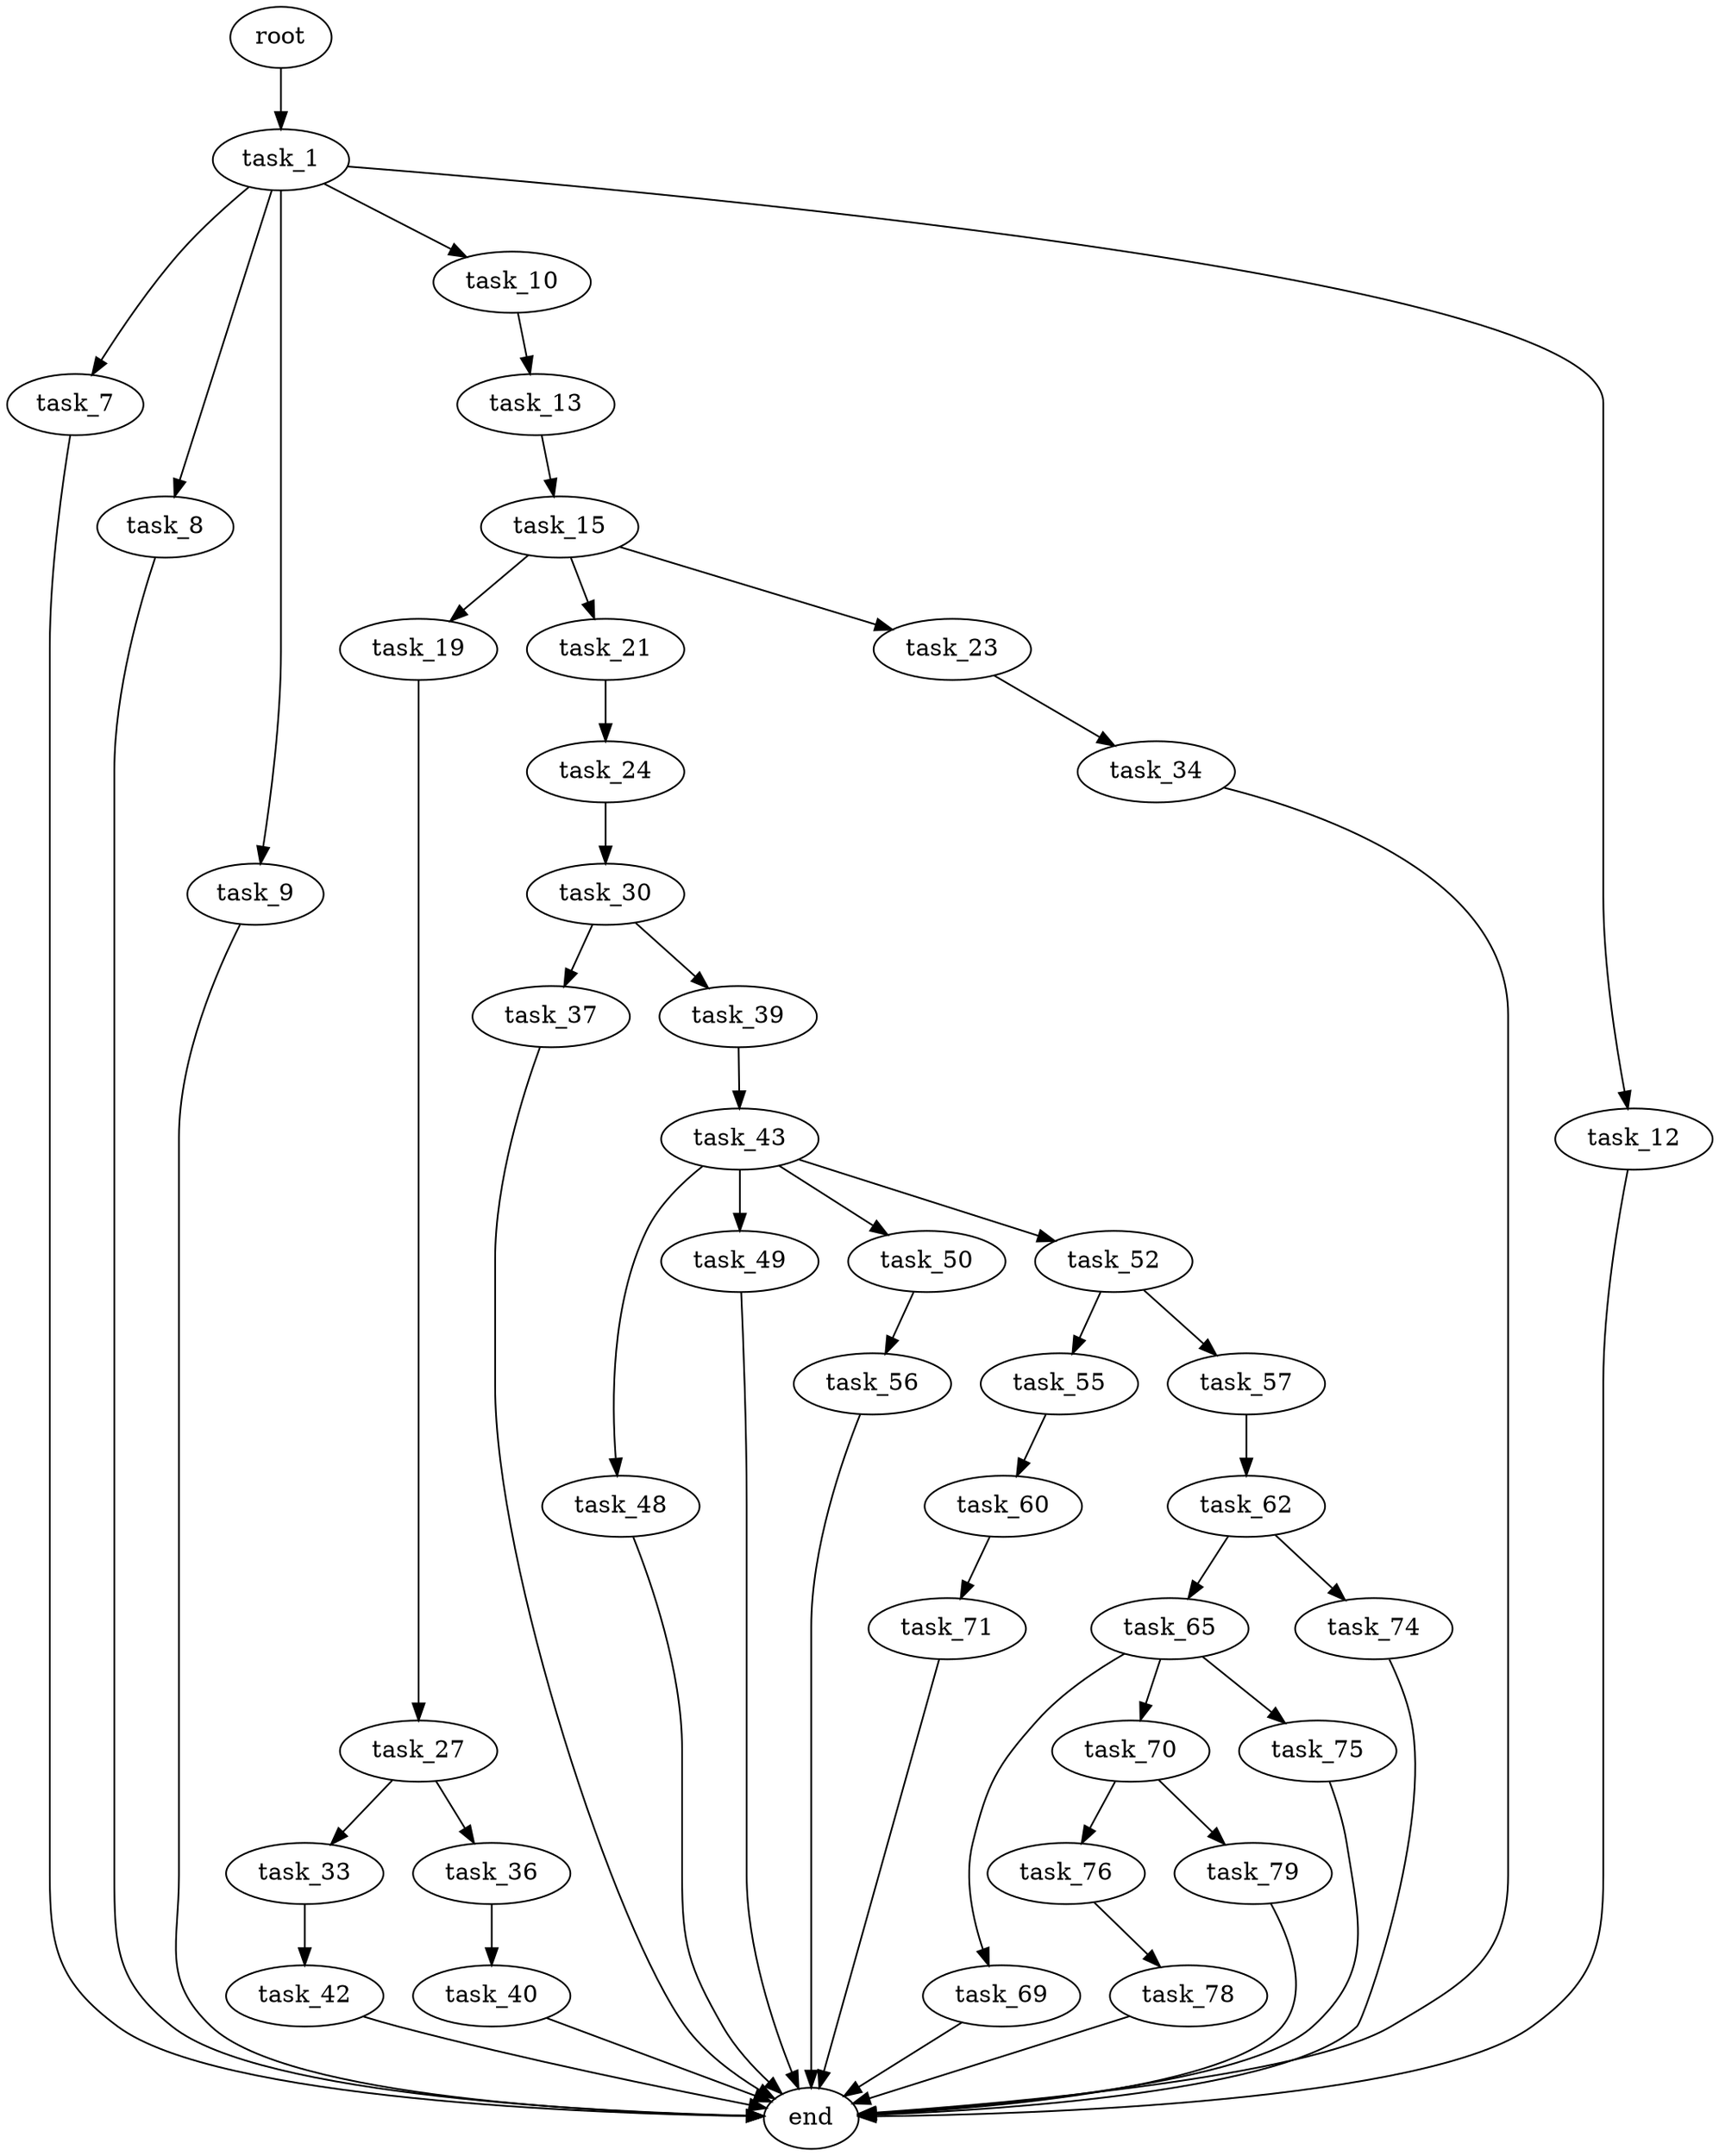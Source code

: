 digraph G {
  root [size="0.000000"];
  task_1 [size="8242631832.000000"];
  task_7 [size="53566796693.000000"];
  task_8 [size="782757789696.000000"];
  task_9 [size="14685092538.000000"];
  task_10 [size="89478691536.000000"];
  task_12 [size="549755813888.000000"];
  end [size="0.000000"];
  task_13 [size="1358991250.000000"];
  task_15 [size="782757789696.000000"];
  task_19 [size="3954088887.000000"];
  task_21 [size="3313119224.000000"];
  task_23 [size="231928233984.000000"];
  task_27 [size="782757789696.000000"];
  task_24 [size="368293445632.000000"];
  task_34 [size="28235305137.000000"];
  task_30 [size="231928233984.000000"];
  task_33 [size="109036846929.000000"];
  task_36 [size="258003373953.000000"];
  task_37 [size="607499856.000000"];
  task_39 [size="48375308172.000000"];
  task_42 [size="31452358334.000000"];
  task_40 [size="19323506528.000000"];
  task_43 [size="3828055085.000000"];
  task_48 [size="6179354116.000000"];
  task_49 [size="152734114000.000000"];
  task_50 [size="389548040.000000"];
  task_52 [size="552853740088.000000"];
  task_56 [size="532381584.000000"];
  task_55 [size="231928233984.000000"];
  task_57 [size="4433434615.000000"];
  task_60 [size="13393926002.000000"];
  task_62 [size="1035082937.000000"];
  task_71 [size="68719476736.000000"];
  task_65 [size="79825809134.000000"];
  task_74 [size="366023940568.000000"];
  task_69 [size="3245019593.000000"];
  task_70 [size="2975978536.000000"];
  task_75 [size="58346025990.000000"];
  task_76 [size="1073741824000.000000"];
  task_79 [size="473164106029.000000"];
  task_78 [size="727034334.000000"];

  root -> task_1 [size="1.000000"];
  task_1 -> task_7 [size="134217728.000000"];
  task_1 -> task_8 [size="134217728.000000"];
  task_1 -> task_9 [size="134217728.000000"];
  task_1 -> task_10 [size="134217728.000000"];
  task_1 -> task_12 [size="134217728.000000"];
  task_7 -> end [size="1.000000"];
  task_8 -> end [size="1.000000"];
  task_9 -> end [size="1.000000"];
  task_10 -> task_13 [size="134217728.000000"];
  task_12 -> end [size="1.000000"];
  task_13 -> task_15 [size="134217728.000000"];
  task_15 -> task_19 [size="679477248.000000"];
  task_15 -> task_21 [size="679477248.000000"];
  task_15 -> task_23 [size="679477248.000000"];
  task_19 -> task_27 [size="301989888.000000"];
  task_21 -> task_24 [size="209715200.000000"];
  task_23 -> task_34 [size="301989888.000000"];
  task_27 -> task_33 [size="679477248.000000"];
  task_27 -> task_36 [size="679477248.000000"];
  task_24 -> task_30 [size="411041792.000000"];
  task_34 -> end [size="1.000000"];
  task_30 -> task_37 [size="301989888.000000"];
  task_30 -> task_39 [size="301989888.000000"];
  task_33 -> task_42 [size="209715200.000000"];
  task_36 -> task_40 [size="209715200.000000"];
  task_37 -> end [size="1.000000"];
  task_39 -> task_43 [size="838860800.000000"];
  task_42 -> end [size="1.000000"];
  task_40 -> end [size="1.000000"];
  task_43 -> task_48 [size="75497472.000000"];
  task_43 -> task_49 [size="75497472.000000"];
  task_43 -> task_50 [size="75497472.000000"];
  task_43 -> task_52 [size="75497472.000000"];
  task_48 -> end [size="1.000000"];
  task_49 -> end [size="1.000000"];
  task_50 -> task_56 [size="33554432.000000"];
  task_52 -> task_55 [size="536870912.000000"];
  task_52 -> task_57 [size="536870912.000000"];
  task_56 -> end [size="1.000000"];
  task_55 -> task_60 [size="301989888.000000"];
  task_57 -> task_62 [size="75497472.000000"];
  task_60 -> task_71 [size="209715200.000000"];
  task_62 -> task_65 [size="33554432.000000"];
  task_62 -> task_74 [size="33554432.000000"];
  task_71 -> end [size="1.000000"];
  task_65 -> task_69 [size="301989888.000000"];
  task_65 -> task_70 [size="301989888.000000"];
  task_65 -> task_75 [size="301989888.000000"];
  task_74 -> end [size="1.000000"];
  task_69 -> end [size="1.000000"];
  task_70 -> task_76 [size="75497472.000000"];
  task_70 -> task_79 [size="75497472.000000"];
  task_75 -> end [size="1.000000"];
  task_76 -> task_78 [size="838860800.000000"];
  task_79 -> end [size="1.000000"];
  task_78 -> end [size="1.000000"];
}
